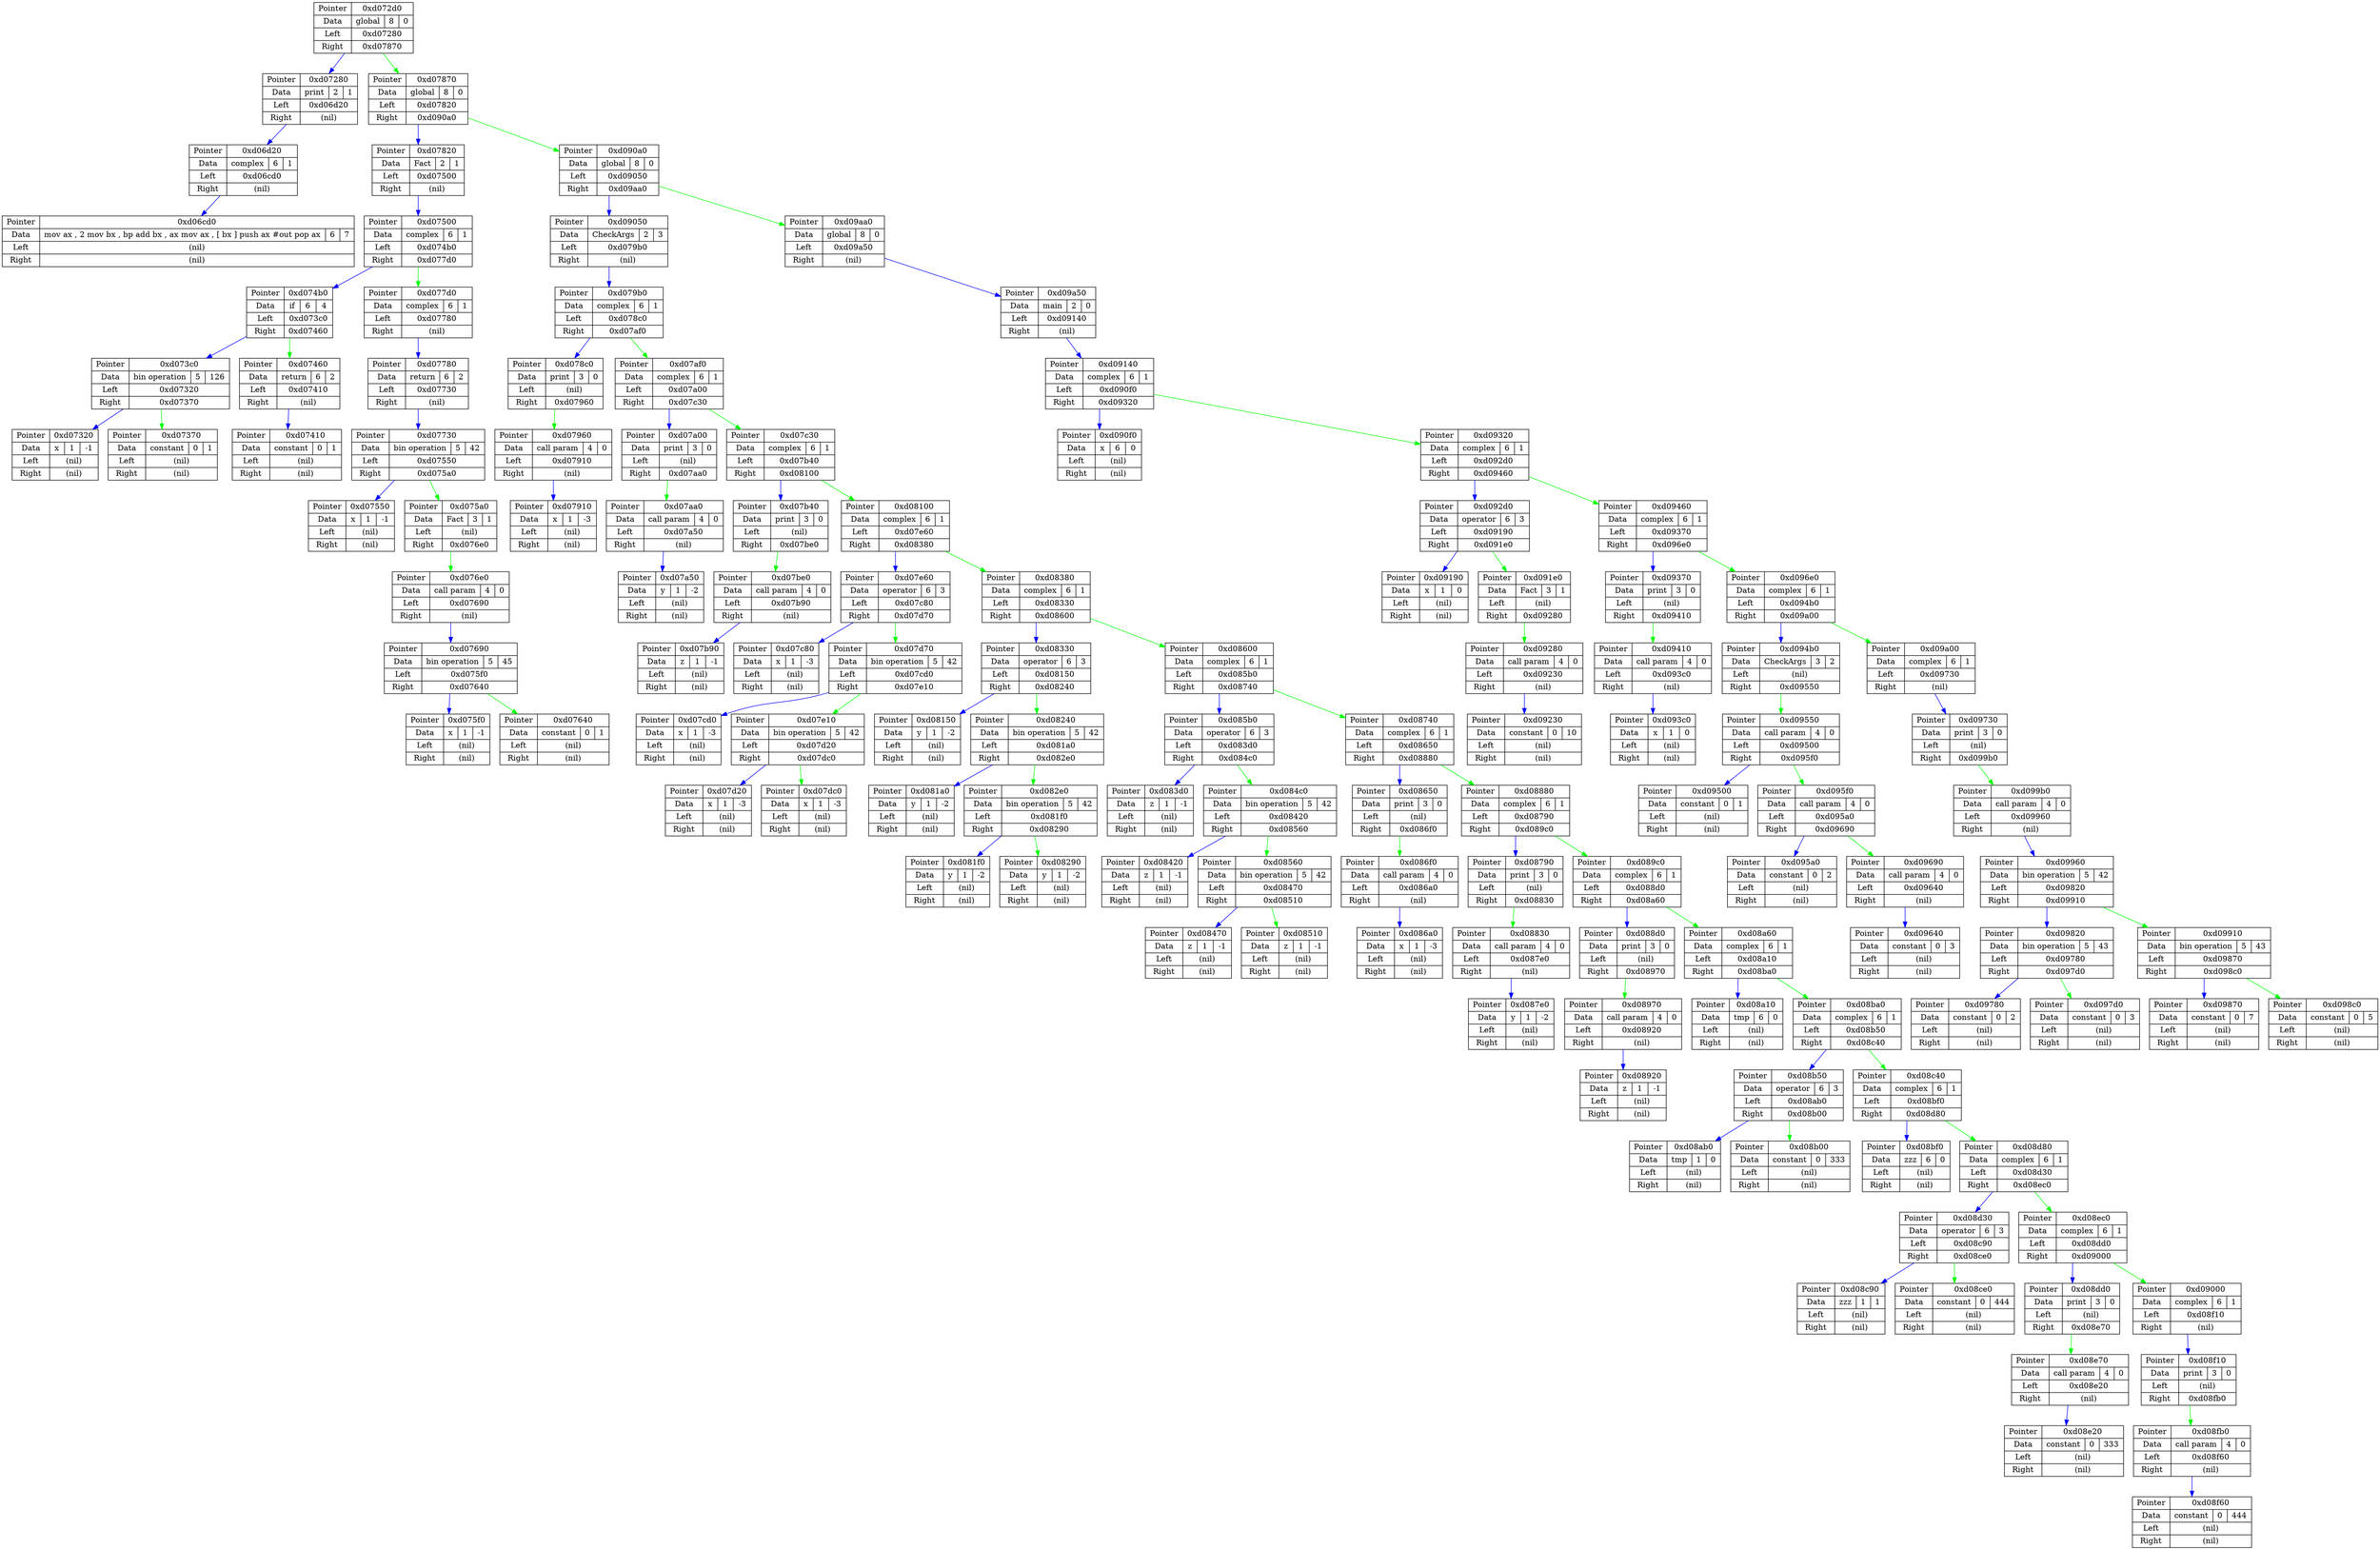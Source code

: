 digraph G {
node[shape = record];
13660880  [label = "{ Pointer | Data | Left | Right }  | { 0xd072d0 | { global | 8 | 0 } | 0xd07280 | 0xd07870 }"];
13660800  [label = "{ Pointer | Data | Left | Right }  | { 0xd07280 | { print | 2 | 1 } | 0xd06d20 | (nil) }"];
13659424  [label = "{ Pointer | Data | Left | Right }  | { 0xd06d20 | { complex | 6 | 1 } | 0xd06cd0 | (nil) }"];
13659344  [label = "{ Pointer | Data | Left | Right }  | { 0xd06cd0 | { mov  ax , 2
	 mov  bx , bp
	 add  bx , ax
	 mov  ax , [ bx ]
	 push ax
	 #out
	 pop  ax | 6 | 7 } | (nil) | (nil) }"];
13662320  [label = "{ Pointer | Data | Left | Right }  | { 0xd07870 | { global | 8 | 0 } | 0xd07820 | 0xd090a0 }"];
13662240  [label = "{ Pointer | Data | Left | Right }  | { 0xd07820 | { Fact | 2 | 1 } | 0xd07500 | (nil) }"];
13661440  [label = "{ Pointer | Data | Left | Right }  | { 0xd07500 | { complex | 6 | 1 } | 0xd074b0 | 0xd077d0 }"];
13661360  [label = "{ Pointer | Data | Left | Right }  | { 0xd074b0 | { if | 6 | 4 } | 0xd073c0 | 0xd07460 }"];
13661120  [label = "{ Pointer | Data | Left | Right }  | { 0xd073c0 | { bin operation | 5 | 126 } | 0xd07320 | 0xd07370 }"];
13660960  [label = "{ Pointer | Data | Left | Right }  | { 0xd07320 | { x | 1 | -1 } | (nil) | (nil) }"];
13661040  [label = "{ Pointer | Data | Left | Right }  | { 0xd07370 | { constant | 0 | 1 } | (nil) | (nil) }"];
13661280  [label = "{ Pointer | Data | Left | Right }  | { 0xd07460 | { return | 6 | 2 } | 0xd07410 | (nil) }"];
13661200  [label = "{ Pointer | Data | Left | Right }  | { 0xd07410 | { constant | 0 | 1 } | (nil) | (nil) }"];
13662160  [label = "{ Pointer | Data | Left | Right }  | { 0xd077d0 | { complex | 6 | 1 } | 0xd07780 | (nil) }"];
13662080  [label = "{ Pointer | Data | Left | Right }  | { 0xd07780 | { return | 6 | 2 } | 0xd07730 | (nil) }"];
13662000  [label = "{ Pointer | Data | Left | Right }  | { 0xd07730 | { bin operation | 5 | 42 } | 0xd07550 | 0xd075a0 }"];
13661520  [label = "{ Pointer | Data | Left | Right }  | { 0xd07550 | { x | 1 | -1 } | (nil) | (nil) }"];
13661600  [label = "{ Pointer | Data | Left | Right }  | { 0xd075a0 | { Fact | 3 | 1 } | (nil) | 0xd076e0 }"];
13661920  [label = "{ Pointer | Data | Left | Right }  | { 0xd076e0 | { call param | 4 | 0 } | 0xd07690 | (nil) }"];
13661840  [label = "{ Pointer | Data | Left | Right }  | { 0xd07690 | { bin operation | 5 | 45 } | 0xd075f0 | 0xd07640 }"];
13661680  [label = "{ Pointer | Data | Left | Right }  | { 0xd075f0 | { x | 1 | -1 } | (nil) | (nil) }"];
13661760  [label = "{ Pointer | Data | Left | Right }  | { 0xd07640 | { constant | 0 | 1 } | (nil) | (nil) }"];
13668512  [label = "{ Pointer | Data | Left | Right }  | { 0xd090a0 | { global | 8 | 0 } | 0xd09050 | 0xd09aa0 }"];
13668432  [label = "{ Pointer | Data | Left | Right }  | { 0xd09050 | { CheckArgs | 2 | 3 } | 0xd079b0 | (nil) }"];
13662640  [label = "{ Pointer | Data | Left | Right }  | { 0xd079b0 | { complex | 6 | 1 } | 0xd078c0 | 0xd07af0 }"];
13662400  [label = "{ Pointer | Data | Left | Right }  | { 0xd078c0 | { print | 3 | 0 } | (nil) | 0xd07960 }"];
13662560  [label = "{ Pointer | Data | Left | Right }  | { 0xd07960 | { call param | 4 | 0 } | 0xd07910 | (nil) }"];
13662480  [label = "{ Pointer | Data | Left | Right }  | { 0xd07910 | { x | 1 | -3 } | (nil) | (nil) }"];
13662960  [label = "{ Pointer | Data | Left | Right }  | { 0xd07af0 | { complex | 6 | 1 } | 0xd07a00 | 0xd07c30 }"];
13662720  [label = "{ Pointer | Data | Left | Right }  | { 0xd07a00 | { print | 3 | 0 } | (nil) | 0xd07aa0 }"];
13662880  [label = "{ Pointer | Data | Left | Right }  | { 0xd07aa0 | { call param | 4 | 0 } | 0xd07a50 | (nil) }"];
13662800  [label = "{ Pointer | Data | Left | Right }  | { 0xd07a50 | { y | 1 | -2 } | (nil) | (nil) }"];
13663280  [label = "{ Pointer | Data | Left | Right }  | { 0xd07c30 | { complex | 6 | 1 } | 0xd07b40 | 0xd08100 }"];
13663040  [label = "{ Pointer | Data | Left | Right }  | { 0xd07b40 | { print | 3 | 0 } | (nil) | 0xd07be0 }"];
13663200  [label = "{ Pointer | Data | Left | Right }  | { 0xd07be0 | { call param | 4 | 0 } | 0xd07b90 | (nil) }"];
13663120  [label = "{ Pointer | Data | Left | Right }  | { 0xd07b90 | { z | 1 | -1 } | (nil) | (nil) }"];
13664512  [label = "{ Pointer | Data | Left | Right }  | { 0xd08100 | { complex | 6 | 1 } | 0xd07e60 | 0xd08380 }"];
13663840  [label = "{ Pointer | Data | Left | Right }  | { 0xd07e60 | { operator | 6 | 3 } | 0xd07c80 | 0xd07d70 }"];
13663360  [label = "{ Pointer | Data | Left | Right }  | { 0xd07c80 | { x | 1 | -3 } | (nil) | (nil) }"];
13663600  [label = "{ Pointer | Data | Left | Right }  | { 0xd07d70 | { bin operation | 5 | 42 } | 0xd07cd0 | 0xd07e10 }"];
13663440  [label = "{ Pointer | Data | Left | Right }  | { 0xd07cd0 | { x | 1 | -3 } | (nil) | (nil) }"];
13663760  [label = "{ Pointer | Data | Left | Right }  | { 0xd07e10 | { bin operation | 5 | 42 } | 0xd07d20 | 0xd07dc0 }"];
13663520  [label = "{ Pointer | Data | Left | Right }  | { 0xd07d20 | { x | 1 | -3 } | (nil) | (nil) }"];
13663680  [label = "{ Pointer | Data | Left | Right }  | { 0xd07dc0 | { x | 1 | -3 } | (nil) | (nil) }"];
13665152  [label = "{ Pointer | Data | Left | Right }  | { 0xd08380 | { complex | 6 | 1 } | 0xd08330 | 0xd08600 }"];
13665072  [label = "{ Pointer | Data | Left | Right }  | { 0xd08330 | { operator | 6 | 3 } | 0xd08150 | 0xd08240 }"];
13664592  [label = "{ Pointer | Data | Left | Right }  | { 0xd08150 | { y | 1 | -2 } | (nil) | (nil) }"];
13664832  [label = "{ Pointer | Data | Left | Right }  | { 0xd08240 | { bin operation | 5 | 42 } | 0xd081a0 | 0xd082e0 }"];
13664672  [label = "{ Pointer | Data | Left | Right }  | { 0xd081a0 | { y | 1 | -2 } | (nil) | (nil) }"];
13664992  [label = "{ Pointer | Data | Left | Right }  | { 0xd082e0 | { bin operation | 5 | 42 } | 0xd081f0 | 0xd08290 }"];
13664752  [label = "{ Pointer | Data | Left | Right }  | { 0xd081f0 | { y | 1 | -2 } | (nil) | (nil) }"];
13664912  [label = "{ Pointer | Data | Left | Right }  | { 0xd08290 | { y | 1 | -2 } | (nil) | (nil) }"];
13665792  [label = "{ Pointer | Data | Left | Right }  | { 0xd08600 | { complex | 6 | 1 } | 0xd085b0 | 0xd08740 }"];
13665712  [label = "{ Pointer | Data | Left | Right }  | { 0xd085b0 | { operator | 6 | 3 } | 0xd083d0 | 0xd084c0 }"];
13665232  [label = "{ Pointer | Data | Left | Right }  | { 0xd083d0 | { z | 1 | -1 } | (nil) | (nil) }"];
13665472  [label = "{ Pointer | Data | Left | Right }  | { 0xd084c0 | { bin operation | 5 | 42 } | 0xd08420 | 0xd08560 }"];
13665312  [label = "{ Pointer | Data | Left | Right }  | { 0xd08420 | { z | 1 | -1 } | (nil) | (nil) }"];
13665632  [label = "{ Pointer | Data | Left | Right }  | { 0xd08560 | { bin operation | 5 | 42 } | 0xd08470 | 0xd08510 }"];
13665392  [label = "{ Pointer | Data | Left | Right }  | { 0xd08470 | { z | 1 | -1 } | (nil) | (nil) }"];
13665552  [label = "{ Pointer | Data | Left | Right }  | { 0xd08510 | { z | 1 | -1 } | (nil) | (nil) }"];
13666112  [label = "{ Pointer | Data | Left | Right }  | { 0xd08740 | { complex | 6 | 1 } | 0xd08650 | 0xd08880 }"];
13665872  [label = "{ Pointer | Data | Left | Right }  | { 0xd08650 | { print | 3 | 0 } | (nil) | 0xd086f0 }"];
13666032  [label = "{ Pointer | Data | Left | Right }  | { 0xd086f0 | { call param | 4 | 0 } | 0xd086a0 | (nil) }"];
13665952  [label = "{ Pointer | Data | Left | Right }  | { 0xd086a0 | { x | 1 | -3 } | (nil) | (nil) }"];
13666432  [label = "{ Pointer | Data | Left | Right }  | { 0xd08880 | { complex | 6 | 1 } | 0xd08790 | 0xd089c0 }"];
13666192  [label = "{ Pointer | Data | Left | Right }  | { 0xd08790 | { print | 3 | 0 } | (nil) | 0xd08830 }"];
13666352  [label = "{ Pointer | Data | Left | Right }  | { 0xd08830 | { call param | 4 | 0 } | 0xd087e0 | (nil) }"];
13666272  [label = "{ Pointer | Data | Left | Right }  | { 0xd087e0 | { y | 1 | -2 } | (nil) | (nil) }"];
13666752  [label = "{ Pointer | Data | Left | Right }  | { 0xd089c0 | { complex | 6 | 1 } | 0xd088d0 | 0xd08a60 }"];
13666512  [label = "{ Pointer | Data | Left | Right }  | { 0xd088d0 | { print | 3 | 0 } | (nil) | 0xd08970 }"];
13666672  [label = "{ Pointer | Data | Left | Right }  | { 0xd08970 | { call param | 4 | 0 } | 0xd08920 | (nil) }"];
13666592  [label = "{ Pointer | Data | Left | Right }  | { 0xd08920 | { z | 1 | -1 } | (nil) | (nil) }"];
13666912  [label = "{ Pointer | Data | Left | Right }  | { 0xd08a60 | { complex | 6 | 1 } | 0xd08a10 | 0xd08ba0 }"];
13666832  [label = "{ Pointer | Data | Left | Right }  | { 0xd08a10 | { tmp | 6 | 0 } | (nil) | (nil) }"];
13667232  [label = "{ Pointer | Data | Left | Right }  | { 0xd08ba0 | { complex | 6 | 1 } | 0xd08b50 | 0xd08c40 }"];
13667152  [label = "{ Pointer | Data | Left | Right }  | { 0xd08b50 | { operator | 6 | 3 } | 0xd08ab0 | 0xd08b00 }"];
13666992  [label = "{ Pointer | Data | Left | Right }  | { 0xd08ab0 | { tmp | 1 | 0 } | (nil) | (nil) }"];
13667072  [label = "{ Pointer | Data | Left | Right }  | { 0xd08b00 | { constant | 0 | 333 } | (nil) | (nil) }"];
13667392  [label = "{ Pointer | Data | Left | Right }  | { 0xd08c40 | { complex | 6 | 1 } | 0xd08bf0 | 0xd08d80 }"];
13667312  [label = "{ Pointer | Data | Left | Right }  | { 0xd08bf0 | { zzz | 6 | 0 } | (nil) | (nil) }"];
13667712  [label = "{ Pointer | Data | Left | Right }  | { 0xd08d80 | { complex | 6 | 1 } | 0xd08d30 | 0xd08ec0 }"];
13667632  [label = "{ Pointer | Data | Left | Right }  | { 0xd08d30 | { operator | 6 | 3 } | 0xd08c90 | 0xd08ce0 }"];
13667472  [label = "{ Pointer | Data | Left | Right }  | { 0xd08c90 | { zzz | 1 | 1 } | (nil) | (nil) }"];
13667552  [label = "{ Pointer | Data | Left | Right }  | { 0xd08ce0 | { constant | 0 | 444 } | (nil) | (nil) }"];
13668032  [label = "{ Pointer | Data | Left | Right }  | { 0xd08ec0 | { complex | 6 | 1 } | 0xd08dd0 | 0xd09000 }"];
13667792  [label = "{ Pointer | Data | Left | Right }  | { 0xd08dd0 | { print | 3 | 0 } | (nil) | 0xd08e70 }"];
13667952  [label = "{ Pointer | Data | Left | Right }  | { 0xd08e70 | { call param | 4 | 0 } | 0xd08e20 | (nil) }"];
13667872  [label = "{ Pointer | Data | Left | Right }  | { 0xd08e20 | { constant | 0 | 333 } | (nil) | (nil) }"];
13668352  [label = "{ Pointer | Data | Left | Right }  | { 0xd09000 | { complex | 6 | 1 } | 0xd08f10 | (nil) }"];
13668112  [label = "{ Pointer | Data | Left | Right }  | { 0xd08f10 | { print | 3 | 0 } | (nil) | 0xd08fb0 }"];
13668272  [label = "{ Pointer | Data | Left | Right }  | { 0xd08fb0 | { call param | 4 | 0 } | 0xd08f60 | (nil) }"];
13668192  [label = "{ Pointer | Data | Left | Right }  | { 0xd08f60 | { constant | 0 | 444 } | (nil) | (nil) }"];
13671072  [label = "{ Pointer | Data | Left | Right }  | { 0xd09aa0 | { global | 8 | 0 } | 0xd09a50 | (nil) }"];
13670992  [label = "{ Pointer | Data | Left | Right }  | { 0xd09a50 | { main | 2 | 0 } | 0xd09140 | (nil) }"];
13668672  [label = "{ Pointer | Data | Left | Right }  | { 0xd09140 | { complex | 6 | 1 } | 0xd090f0 | 0xd09320 }"];
13668592  [label = "{ Pointer | Data | Left | Right }  | { 0xd090f0 | { x | 6 | 0 } | (nil) | (nil) }"];
13669152  [label = "{ Pointer | Data | Left | Right }  | { 0xd09320 | { complex | 6 | 1 } | 0xd092d0 | 0xd09460 }"];
13669072  [label = "{ Pointer | Data | Left | Right }  | { 0xd092d0 | { operator | 6 | 3 } | 0xd09190 | 0xd091e0 }"];
13668752  [label = "{ Pointer | Data | Left | Right }  | { 0xd09190 | { x | 1 | 0 } | (nil) | (nil) }"];
13668832  [label = "{ Pointer | Data | Left | Right }  | { 0xd091e0 | { Fact | 3 | 1 } | (nil) | 0xd09280 }"];
13668992  [label = "{ Pointer | Data | Left | Right }  | { 0xd09280 | { call param | 4 | 0 } | 0xd09230 | (nil) }"];
13668912  [label = "{ Pointer | Data | Left | Right }  | { 0xd09230 | { constant | 0 | 10 } | (nil) | (nil) }"];
13669472  [label = "{ Pointer | Data | Left | Right }  | { 0xd09460 | { complex | 6 | 1 } | 0xd09370 | 0xd096e0 }"];
13669232  [label = "{ Pointer | Data | Left | Right }  | { 0xd09370 | { print | 3 | 0 } | (nil) | 0xd09410 }"];
13669392  [label = "{ Pointer | Data | Left | Right }  | { 0xd09410 | { call param | 4 | 0 } | 0xd093c0 | (nil) }"];
13669312  [label = "{ Pointer | Data | Left | Right }  | { 0xd093c0 | { x | 1 | 0 } | (nil) | (nil) }"];
13670112  [label = "{ Pointer | Data | Left | Right }  | { 0xd096e0 | { complex | 6 | 1 } | 0xd094b0 | 0xd09a00 }"];
13669552  [label = "{ Pointer | Data | Left | Right }  | { 0xd094b0 | { CheckArgs | 3 | 2 } | (nil) | 0xd09550 }"];
13669712  [label = "{ Pointer | Data | Left | Right }  | { 0xd09550 | { call param | 4 | 0 } | 0xd09500 | 0xd095f0 }"];
13669632  [label = "{ Pointer | Data | Left | Right }  | { 0xd09500 | { constant | 0 | 1 } | (nil) | (nil) }"];
13669872  [label = "{ Pointer | Data | Left | Right }  | { 0xd095f0 | { call param | 4 | 0 } | 0xd095a0 | 0xd09690 }"];
13669792  [label = "{ Pointer | Data | Left | Right }  | { 0xd095a0 | { constant | 0 | 2 } | (nil) | (nil) }"];
13670032  [label = "{ Pointer | Data | Left | Right }  | { 0xd09690 | { call param | 4 | 0 } | 0xd09640 | (nil) }"];
13669952  [label = "{ Pointer | Data | Left | Right }  | { 0xd09640 | { constant | 0 | 3 } | (nil) | (nil) }"];
13670912  [label = "{ Pointer | Data | Left | Right }  | { 0xd09a00 | { complex | 6 | 1 } | 0xd09730 | (nil) }"];
13670192  [label = "{ Pointer | Data | Left | Right }  | { 0xd09730 | { print | 3 | 0 } | (nil) | 0xd099b0 }"];
13670832  [label = "{ Pointer | Data | Left | Right }  | { 0xd099b0 | { call param | 4 | 0 } | 0xd09960 | (nil) }"];
13670752  [label = "{ Pointer | Data | Left | Right }  | { 0xd09960 | { bin operation | 5 | 42 } | 0xd09820 | 0xd09910 }"];
13670432  [label = "{ Pointer | Data | Left | Right }  | { 0xd09820 | { bin operation | 5 | 43 } | 0xd09780 | 0xd097d0 }"];
13670272  [label = "{ Pointer | Data | Left | Right }  | { 0xd09780 | { constant | 0 | 2 } | (nil) | (nil) }"];
13670352  [label = "{ Pointer | Data | Left | Right }  | { 0xd097d0 | { constant | 0 | 3 } | (nil) | (nil) }"];
13670672  [label = "{ Pointer | Data | Left | Right }  | { 0xd09910 | { bin operation | 5 | 43 } | 0xd09870 | 0xd098c0 }"];
13670512  [label = "{ Pointer | Data | Left | Right }  | { 0xd09870 | { constant | 0 | 7 } | (nil) | (nil) }"];
13670592  [label = "{ Pointer | Data | Left | Right }  | { 0xd098c0 | { constant | 0 | 5 } | (nil) | (nil) }"];
13660880 -> 13660800 [color = blue];
13660880 -> 13662320 [color = green];
13660800 -> 13659424 [color = blue];
13659424 -> 13659344 [color = blue];
13662320 -> 13662240 [color = blue];
13662320 -> 13668512 [color = green];
13662240 -> 13661440 [color = blue];
13661440 -> 13661360 [color = blue];
13661440 -> 13662160 [color = green];
13661360 -> 13661120 [color = blue];
13661360 -> 13661280 [color = green];
13661120 -> 13660960 [color = blue];
13661120 -> 13661040 [color = green];
13661280 -> 13661200 [color = blue];
13662160 -> 13662080 [color = blue];
13662080 -> 13662000 [color = blue];
13662000 -> 13661520 [color = blue];
13662000 -> 13661600 [color = green];
13661600 -> 13661920 [color = green];
13661920 -> 13661840 [color = blue];
13661840 -> 13661680 [color = blue];
13661840 -> 13661760 [color = green];
13668512 -> 13668432 [color = blue];
13668512 -> 13671072 [color = green];
13668432 -> 13662640 [color = blue];
13662640 -> 13662400 [color = blue];
13662640 -> 13662960 [color = green];
13662400 -> 13662560 [color = green];
13662560 -> 13662480 [color = blue];
13662960 -> 13662720 [color = blue];
13662960 -> 13663280 [color = green];
13662720 -> 13662880 [color = green];
13662880 -> 13662800 [color = blue];
13663280 -> 13663040 [color = blue];
13663280 -> 13664512 [color = green];
13663040 -> 13663200 [color = green];
13663200 -> 13663120 [color = blue];
13664512 -> 13663840 [color = blue];
13664512 -> 13665152 [color = green];
13663840 -> 13663360 [color = blue];
13663840 -> 13663600 [color = green];
13663600 -> 13663440 [color = blue];
13663600 -> 13663760 [color = green];
13663760 -> 13663520 [color = blue];
13663760 -> 13663680 [color = green];
13665152 -> 13665072 [color = blue];
13665152 -> 13665792 [color = green];
13665072 -> 13664592 [color = blue];
13665072 -> 13664832 [color = green];
13664832 -> 13664672 [color = blue];
13664832 -> 13664992 [color = green];
13664992 -> 13664752 [color = blue];
13664992 -> 13664912 [color = green];
13665792 -> 13665712 [color = blue];
13665792 -> 13666112 [color = green];
13665712 -> 13665232 [color = blue];
13665712 -> 13665472 [color = green];
13665472 -> 13665312 [color = blue];
13665472 -> 13665632 [color = green];
13665632 -> 13665392 [color = blue];
13665632 -> 13665552 [color = green];
13666112 -> 13665872 [color = blue];
13666112 -> 13666432 [color = green];
13665872 -> 13666032 [color = green];
13666032 -> 13665952 [color = blue];
13666432 -> 13666192 [color = blue];
13666432 -> 13666752 [color = green];
13666192 -> 13666352 [color = green];
13666352 -> 13666272 [color = blue];
13666752 -> 13666512 [color = blue];
13666752 -> 13666912 [color = green];
13666512 -> 13666672 [color = green];
13666672 -> 13666592 [color = blue];
13666912 -> 13666832 [color = blue];
13666912 -> 13667232 [color = green];
13667232 -> 13667152 [color = blue];
13667232 -> 13667392 [color = green];
13667152 -> 13666992 [color = blue];
13667152 -> 13667072 [color = green];
13667392 -> 13667312 [color = blue];
13667392 -> 13667712 [color = green];
13667712 -> 13667632 [color = blue];
13667712 -> 13668032 [color = green];
13667632 -> 13667472 [color = blue];
13667632 -> 13667552 [color = green];
13668032 -> 13667792 [color = blue];
13668032 -> 13668352 [color = green];
13667792 -> 13667952 [color = green];
13667952 -> 13667872 [color = blue];
13668352 -> 13668112 [color = blue];
13668112 -> 13668272 [color = green];
13668272 -> 13668192 [color = blue];
13671072 -> 13670992 [color = blue];
13670992 -> 13668672 [color = blue];
13668672 -> 13668592 [color = blue];
13668672 -> 13669152 [color = green];
13669152 -> 13669072 [color = blue];
13669152 -> 13669472 [color = green];
13669072 -> 13668752 [color = blue];
13669072 -> 13668832 [color = green];
13668832 -> 13668992 [color = green];
13668992 -> 13668912 [color = blue];
13669472 -> 13669232 [color = blue];
13669472 -> 13670112 [color = green];
13669232 -> 13669392 [color = green];
13669392 -> 13669312 [color = blue];
13670112 -> 13669552 [color = blue];
13670112 -> 13670912 [color = green];
13669552 -> 13669712 [color = green];
13669712 -> 13669632 [color = blue];
13669712 -> 13669872 [color = green];
13669872 -> 13669792 [color = blue];
13669872 -> 13670032 [color = green];
13670032 -> 13669952 [color = blue];
13670912 -> 13670192 [color = blue];
13670192 -> 13670832 [color = green];
13670832 -> 13670752 [color = blue];
13670752 -> 13670432 [color = blue];
13670752 -> 13670672 [color = green];
13670432 -> 13670272 [color = blue];
13670432 -> 13670352 [color = green];
13670672 -> 13670512 [color = blue];
13670672 -> 13670592 [color = green];
}
